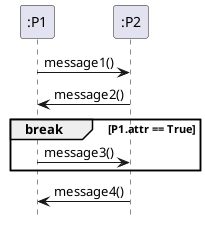 @startuml
hide footbox

participant ":P1" as P1
participant ":P2" as P2

P1 -> P2 : message1()
P1 <- P2 : message2()


break P1.attr == True
  P1 -> P2 : message3()
end break

P1 <-P2 : message4()
@enduml